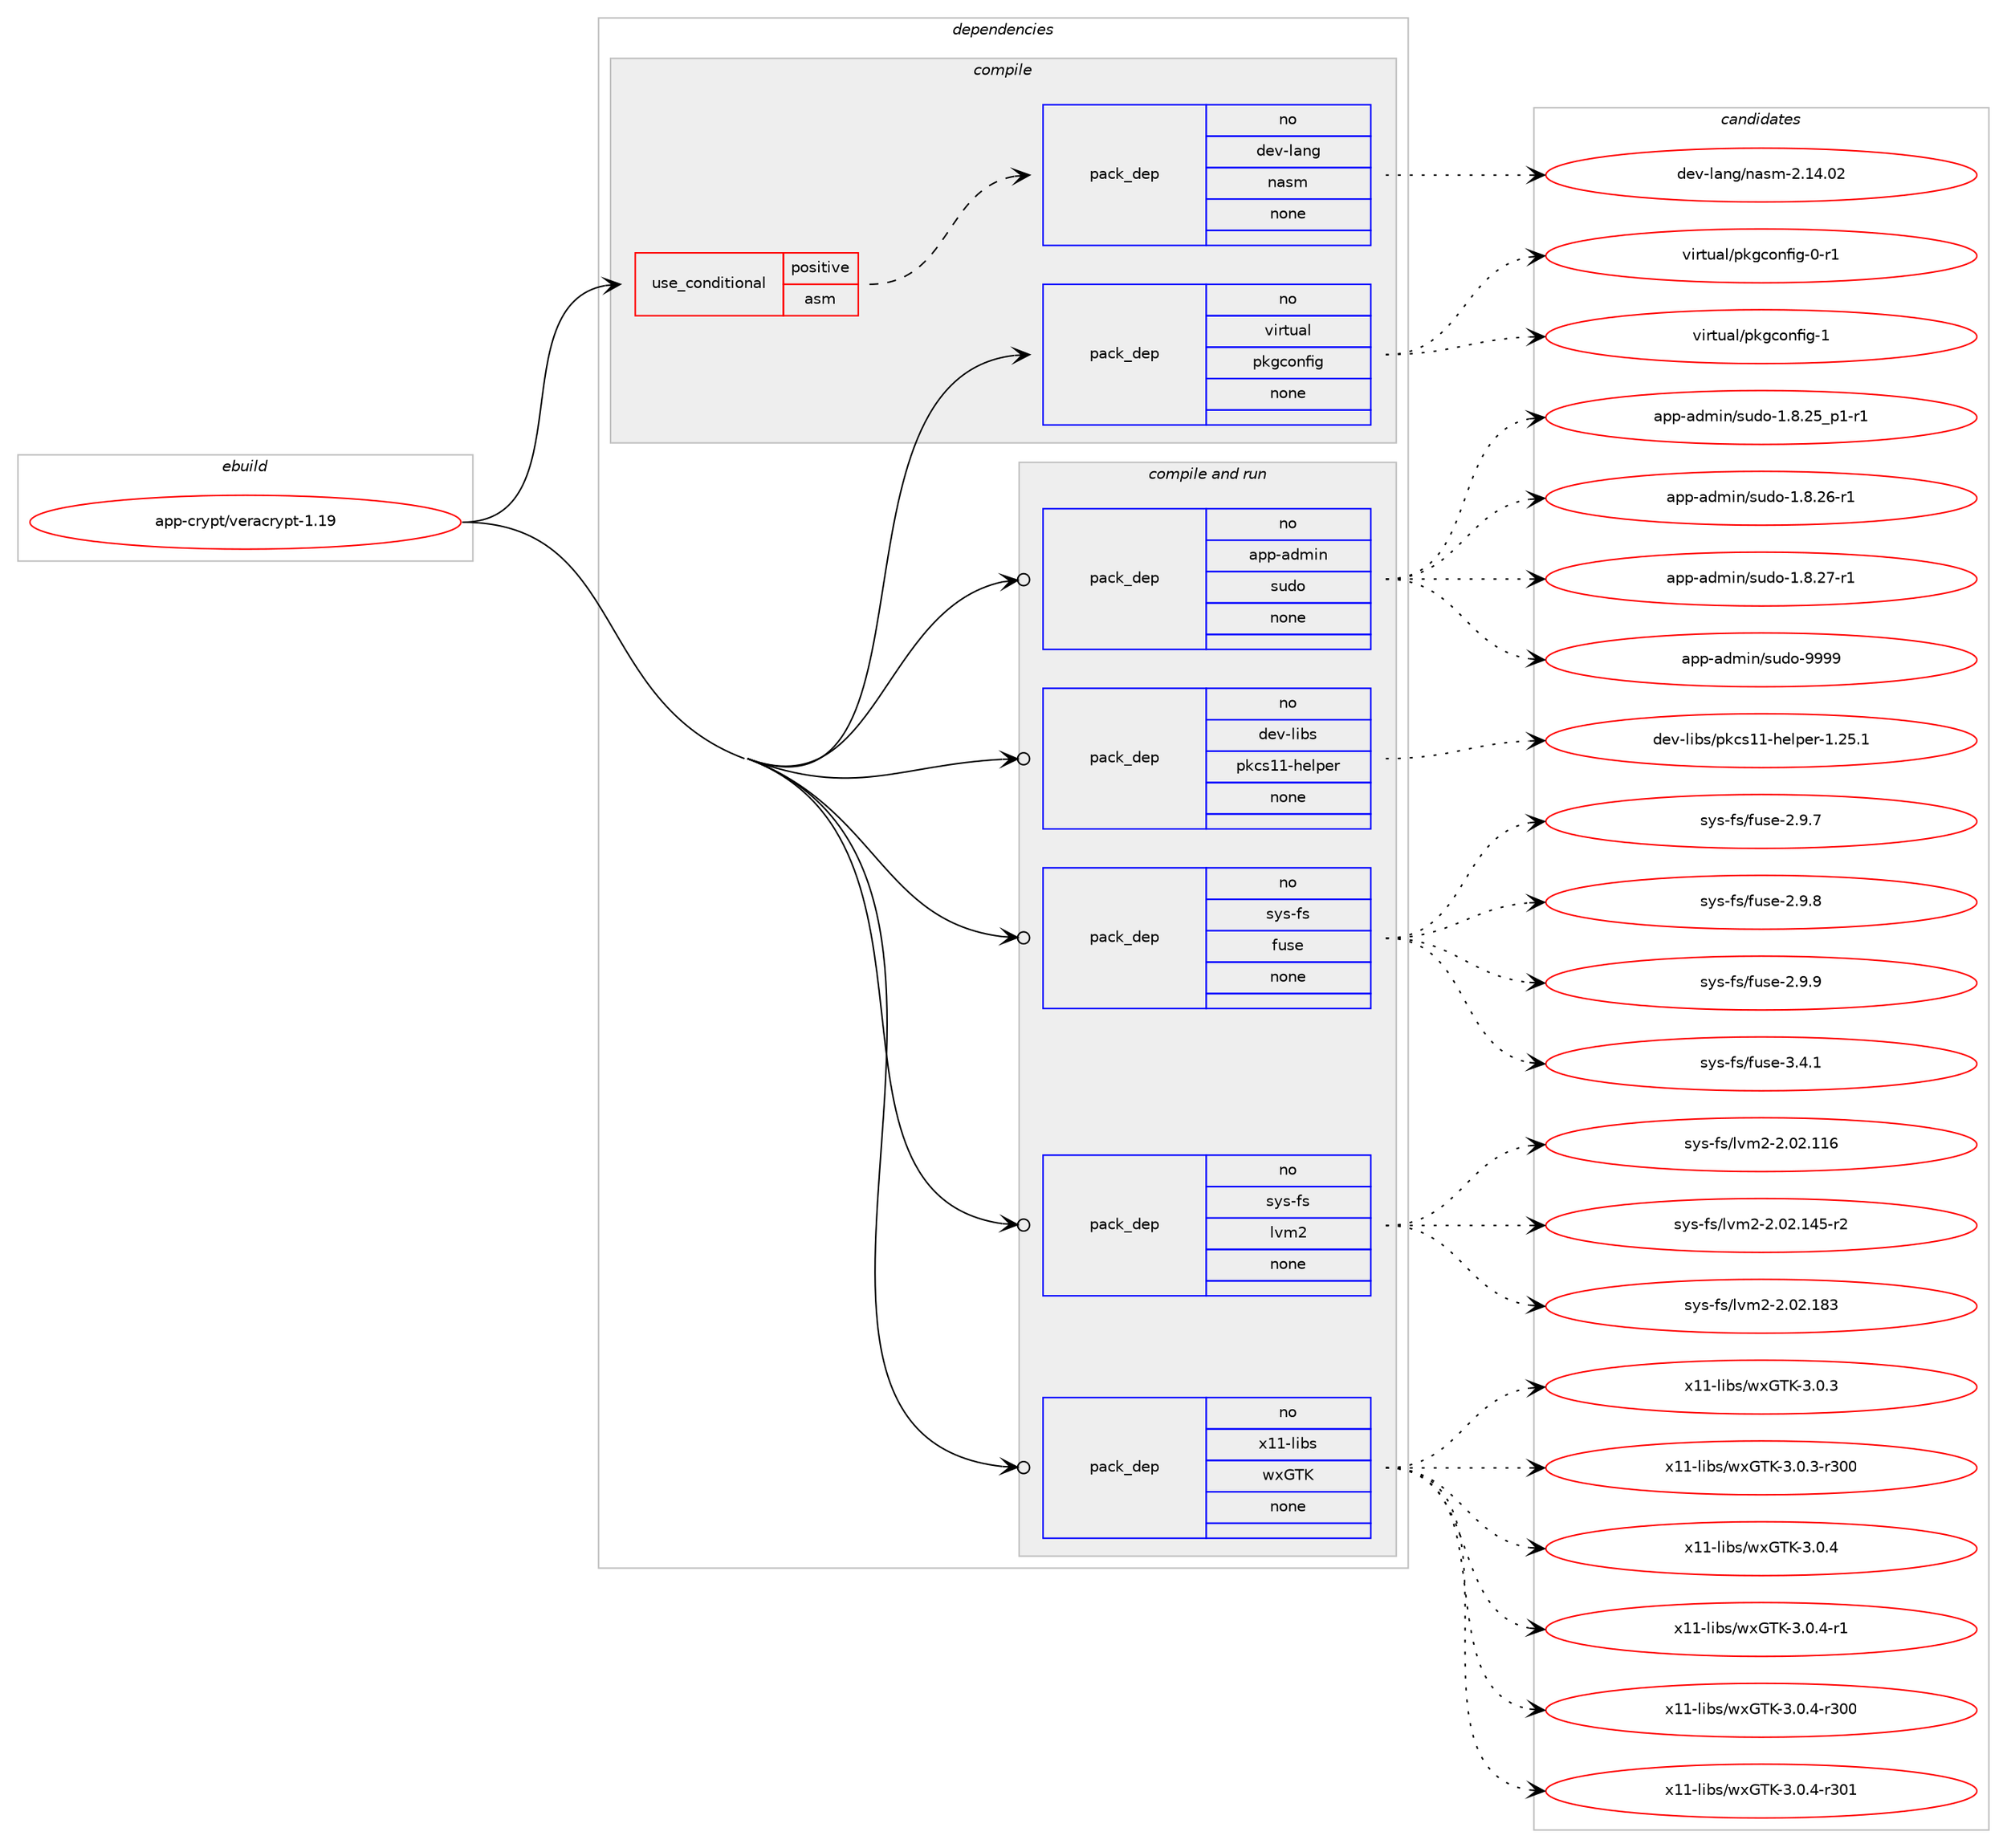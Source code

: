 digraph prolog {

# *************
# Graph options
# *************

newrank=true;
concentrate=true;
compound=true;
graph [rankdir=LR,fontname=Helvetica,fontsize=10,ranksep=1.5];#, ranksep=2.5, nodesep=0.2];
edge  [arrowhead=vee];
node  [fontname=Helvetica,fontsize=10];

# **********
# The ebuild
# **********

subgraph cluster_leftcol {
color=gray;
rank=same;
label=<<i>ebuild</i>>;
id [label="app-crypt/veracrypt-1.19", color=red, width=4, href="../app-crypt/veracrypt-1.19.svg"];
}

# ****************
# The dependencies
# ****************

subgraph cluster_midcol {
color=gray;
label=<<i>dependencies</i>>;
subgraph cluster_compile {
fillcolor="#eeeeee";
style=filled;
label=<<i>compile</i>>;
subgraph cond348000 {
dependency1277046 [label=<<TABLE BORDER="0" CELLBORDER="1" CELLSPACING="0" CELLPADDING="4"><TR><TD ROWSPAN="3" CELLPADDING="10">use_conditional</TD></TR><TR><TD>positive</TD></TR><TR><TD>asm</TD></TR></TABLE>>, shape=none, color=red];
subgraph pack909189 {
dependency1277047 [label=<<TABLE BORDER="0" CELLBORDER="1" CELLSPACING="0" CELLPADDING="4" WIDTH="220"><TR><TD ROWSPAN="6" CELLPADDING="30">pack_dep</TD></TR><TR><TD WIDTH="110">no</TD></TR><TR><TD>dev-lang</TD></TR><TR><TD>nasm</TD></TR><TR><TD>none</TD></TR><TR><TD></TD></TR></TABLE>>, shape=none, color=blue];
}
dependency1277046:e -> dependency1277047:w [weight=20,style="dashed",arrowhead="vee"];
}
id:e -> dependency1277046:w [weight=20,style="solid",arrowhead="vee"];
subgraph pack909190 {
dependency1277048 [label=<<TABLE BORDER="0" CELLBORDER="1" CELLSPACING="0" CELLPADDING="4" WIDTH="220"><TR><TD ROWSPAN="6" CELLPADDING="30">pack_dep</TD></TR><TR><TD WIDTH="110">no</TD></TR><TR><TD>virtual</TD></TR><TR><TD>pkgconfig</TD></TR><TR><TD>none</TD></TR><TR><TD></TD></TR></TABLE>>, shape=none, color=blue];
}
id:e -> dependency1277048:w [weight=20,style="solid",arrowhead="vee"];
}
subgraph cluster_compileandrun {
fillcolor="#eeeeee";
style=filled;
label=<<i>compile and run</i>>;
subgraph pack909191 {
dependency1277049 [label=<<TABLE BORDER="0" CELLBORDER="1" CELLSPACING="0" CELLPADDING="4" WIDTH="220"><TR><TD ROWSPAN="6" CELLPADDING="30">pack_dep</TD></TR><TR><TD WIDTH="110">no</TD></TR><TR><TD>app-admin</TD></TR><TR><TD>sudo</TD></TR><TR><TD>none</TD></TR><TR><TD></TD></TR></TABLE>>, shape=none, color=blue];
}
id:e -> dependency1277049:w [weight=20,style="solid",arrowhead="odotvee"];
subgraph pack909192 {
dependency1277050 [label=<<TABLE BORDER="0" CELLBORDER="1" CELLSPACING="0" CELLPADDING="4" WIDTH="220"><TR><TD ROWSPAN="6" CELLPADDING="30">pack_dep</TD></TR><TR><TD WIDTH="110">no</TD></TR><TR><TD>dev-libs</TD></TR><TR><TD>pkcs11-helper</TD></TR><TR><TD>none</TD></TR><TR><TD></TD></TR></TABLE>>, shape=none, color=blue];
}
id:e -> dependency1277050:w [weight=20,style="solid",arrowhead="odotvee"];
subgraph pack909193 {
dependency1277051 [label=<<TABLE BORDER="0" CELLBORDER="1" CELLSPACING="0" CELLPADDING="4" WIDTH="220"><TR><TD ROWSPAN="6" CELLPADDING="30">pack_dep</TD></TR><TR><TD WIDTH="110">no</TD></TR><TR><TD>sys-fs</TD></TR><TR><TD>fuse</TD></TR><TR><TD>none</TD></TR><TR><TD></TD></TR></TABLE>>, shape=none, color=blue];
}
id:e -> dependency1277051:w [weight=20,style="solid",arrowhead="odotvee"];
subgraph pack909194 {
dependency1277052 [label=<<TABLE BORDER="0" CELLBORDER="1" CELLSPACING="0" CELLPADDING="4" WIDTH="220"><TR><TD ROWSPAN="6" CELLPADDING="30">pack_dep</TD></TR><TR><TD WIDTH="110">no</TD></TR><TR><TD>sys-fs</TD></TR><TR><TD>lvm2</TD></TR><TR><TD>none</TD></TR><TR><TD></TD></TR></TABLE>>, shape=none, color=blue];
}
id:e -> dependency1277052:w [weight=20,style="solid",arrowhead="odotvee"];
subgraph pack909195 {
dependency1277053 [label=<<TABLE BORDER="0" CELLBORDER="1" CELLSPACING="0" CELLPADDING="4" WIDTH="220"><TR><TD ROWSPAN="6" CELLPADDING="30">pack_dep</TD></TR><TR><TD WIDTH="110">no</TD></TR><TR><TD>x11-libs</TD></TR><TR><TD>wxGTK</TD></TR><TR><TD>none</TD></TR><TR><TD></TD></TR></TABLE>>, shape=none, color=blue];
}
id:e -> dependency1277053:w [weight=20,style="solid",arrowhead="odotvee"];
}
subgraph cluster_run {
fillcolor="#eeeeee";
style=filled;
label=<<i>run</i>>;
}
}

# **************
# The candidates
# **************

subgraph cluster_choices {
rank=same;
color=gray;
label=<<i>candidates</i>>;

subgraph choice909189 {
color=black;
nodesep=1;
choice100101118451089711010347110971151094550464952464850 [label="dev-lang/nasm-2.14.02", color=red, width=4,href="../dev-lang/nasm-2.14.02.svg"];
dependency1277047:e -> choice100101118451089711010347110971151094550464952464850:w [style=dotted,weight="100"];
}
subgraph choice909190 {
color=black;
nodesep=1;
choice11810511411611797108471121071039911111010210510345484511449 [label="virtual/pkgconfig-0-r1", color=red, width=4,href="../virtual/pkgconfig-0-r1.svg"];
choice1181051141161179710847112107103991111101021051034549 [label="virtual/pkgconfig-1", color=red, width=4,href="../virtual/pkgconfig-1.svg"];
dependency1277048:e -> choice11810511411611797108471121071039911111010210510345484511449:w [style=dotted,weight="100"];
dependency1277048:e -> choice1181051141161179710847112107103991111101021051034549:w [style=dotted,weight="100"];
}
subgraph choice909191 {
color=black;
nodesep=1;
choice971121124597100109105110471151171001114549465646505395112494511449 [label="app-admin/sudo-1.8.25_p1-r1", color=red, width=4,href="../app-admin/sudo-1.8.25_p1-r1.svg"];
choice97112112459710010910511047115117100111454946564650544511449 [label="app-admin/sudo-1.8.26-r1", color=red, width=4,href="../app-admin/sudo-1.8.26-r1.svg"];
choice97112112459710010910511047115117100111454946564650554511449 [label="app-admin/sudo-1.8.27-r1", color=red, width=4,href="../app-admin/sudo-1.8.27-r1.svg"];
choice971121124597100109105110471151171001114557575757 [label="app-admin/sudo-9999", color=red, width=4,href="../app-admin/sudo-9999.svg"];
dependency1277049:e -> choice971121124597100109105110471151171001114549465646505395112494511449:w [style=dotted,weight="100"];
dependency1277049:e -> choice97112112459710010910511047115117100111454946564650544511449:w [style=dotted,weight="100"];
dependency1277049:e -> choice97112112459710010910511047115117100111454946564650554511449:w [style=dotted,weight="100"];
dependency1277049:e -> choice971121124597100109105110471151171001114557575757:w [style=dotted,weight="100"];
}
subgraph choice909192 {
color=black;
nodesep=1;
choice1001011184510810598115471121079911549494510410110811210111445494650534649 [label="dev-libs/pkcs11-helper-1.25.1", color=red, width=4,href="../dev-libs/pkcs11-helper-1.25.1.svg"];
dependency1277050:e -> choice1001011184510810598115471121079911549494510410110811210111445494650534649:w [style=dotted,weight="100"];
}
subgraph choice909193 {
color=black;
nodesep=1;
choice1151211154510211547102117115101455046574655 [label="sys-fs/fuse-2.9.7", color=red, width=4,href="../sys-fs/fuse-2.9.7.svg"];
choice1151211154510211547102117115101455046574656 [label="sys-fs/fuse-2.9.8", color=red, width=4,href="../sys-fs/fuse-2.9.8.svg"];
choice1151211154510211547102117115101455046574657 [label="sys-fs/fuse-2.9.9", color=red, width=4,href="../sys-fs/fuse-2.9.9.svg"];
choice1151211154510211547102117115101455146524649 [label="sys-fs/fuse-3.4.1", color=red, width=4,href="../sys-fs/fuse-3.4.1.svg"];
dependency1277051:e -> choice1151211154510211547102117115101455046574655:w [style=dotted,weight="100"];
dependency1277051:e -> choice1151211154510211547102117115101455046574656:w [style=dotted,weight="100"];
dependency1277051:e -> choice1151211154510211547102117115101455046574657:w [style=dotted,weight="100"];
dependency1277051:e -> choice1151211154510211547102117115101455146524649:w [style=dotted,weight="100"];
}
subgraph choice909194 {
color=black;
nodesep=1;
choice115121115451021154710811810950455046485046494954 [label="sys-fs/lvm2-2.02.116", color=red, width=4,href="../sys-fs/lvm2-2.02.116.svg"];
choice1151211154510211547108118109504550464850464952534511450 [label="sys-fs/lvm2-2.02.145-r2", color=red, width=4,href="../sys-fs/lvm2-2.02.145-r2.svg"];
choice115121115451021154710811810950455046485046495651 [label="sys-fs/lvm2-2.02.183", color=red, width=4,href="../sys-fs/lvm2-2.02.183.svg"];
dependency1277052:e -> choice115121115451021154710811810950455046485046494954:w [style=dotted,weight="100"];
dependency1277052:e -> choice1151211154510211547108118109504550464850464952534511450:w [style=dotted,weight="100"];
dependency1277052:e -> choice115121115451021154710811810950455046485046495651:w [style=dotted,weight="100"];
}
subgraph choice909195 {
color=black;
nodesep=1;
choice1204949451081059811547119120718475455146484651 [label="x11-libs/wxGTK-3.0.3", color=red, width=4,href="../x11-libs/wxGTK-3.0.3.svg"];
choice120494945108105981154711912071847545514648465145114514848 [label="x11-libs/wxGTK-3.0.3-r300", color=red, width=4,href="../x11-libs/wxGTK-3.0.3-r300.svg"];
choice1204949451081059811547119120718475455146484652 [label="x11-libs/wxGTK-3.0.4", color=red, width=4,href="../x11-libs/wxGTK-3.0.4.svg"];
choice12049494510810598115471191207184754551464846524511449 [label="x11-libs/wxGTK-3.0.4-r1", color=red, width=4,href="../x11-libs/wxGTK-3.0.4-r1.svg"];
choice120494945108105981154711912071847545514648465245114514848 [label="x11-libs/wxGTK-3.0.4-r300", color=red, width=4,href="../x11-libs/wxGTK-3.0.4-r300.svg"];
choice120494945108105981154711912071847545514648465245114514849 [label="x11-libs/wxGTK-3.0.4-r301", color=red, width=4,href="../x11-libs/wxGTK-3.0.4-r301.svg"];
dependency1277053:e -> choice1204949451081059811547119120718475455146484651:w [style=dotted,weight="100"];
dependency1277053:e -> choice120494945108105981154711912071847545514648465145114514848:w [style=dotted,weight="100"];
dependency1277053:e -> choice1204949451081059811547119120718475455146484652:w [style=dotted,weight="100"];
dependency1277053:e -> choice12049494510810598115471191207184754551464846524511449:w [style=dotted,weight="100"];
dependency1277053:e -> choice120494945108105981154711912071847545514648465245114514848:w [style=dotted,weight="100"];
dependency1277053:e -> choice120494945108105981154711912071847545514648465245114514849:w [style=dotted,weight="100"];
}
}

}
